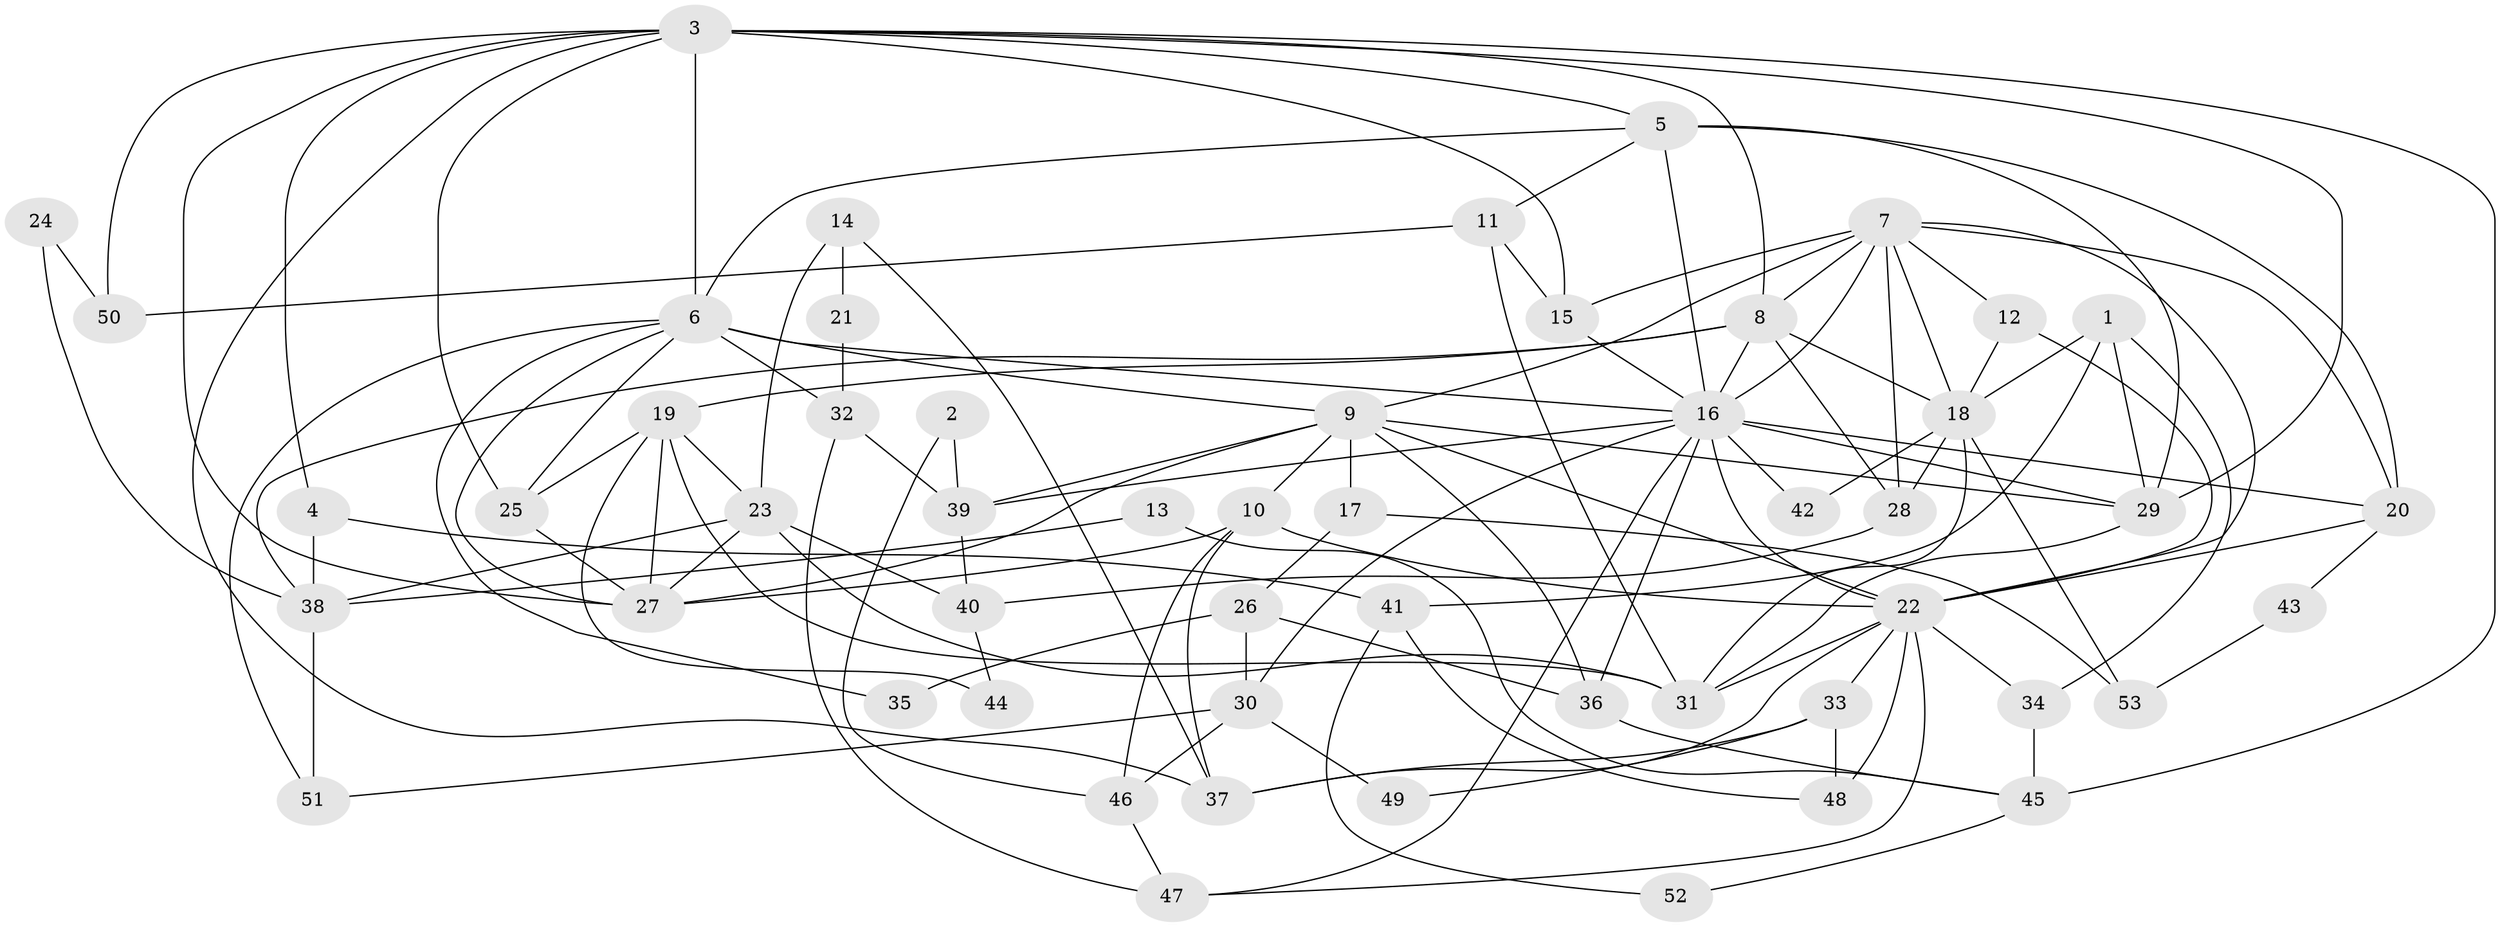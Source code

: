 // original degree distribution, {4: 0.3068181818181818, 2: 0.125, 3: 0.22727272727272727, 6: 0.11363636363636363, 5: 0.2159090909090909, 7: 0.011363636363636364}
// Generated by graph-tools (version 1.1) at 2025/50/03/04/25 22:50:49]
// undirected, 53 vertices, 125 edges
graph export_dot {
  node [color=gray90,style=filled];
  1;
  2;
  3;
  4;
  5;
  6;
  7;
  8;
  9;
  10;
  11;
  12;
  13;
  14;
  15;
  16;
  17;
  18;
  19;
  20;
  21;
  22;
  23;
  24;
  25;
  26;
  27;
  28;
  29;
  30;
  31;
  32;
  33;
  34;
  35;
  36;
  37;
  38;
  39;
  40;
  41;
  42;
  43;
  44;
  45;
  46;
  47;
  48;
  49;
  50;
  51;
  52;
  53;
  1 -- 18 [weight=1.0];
  1 -- 29 [weight=1.0];
  1 -- 34 [weight=1.0];
  1 -- 41 [weight=1.0];
  2 -- 39 [weight=1.0];
  2 -- 46 [weight=1.0];
  3 -- 4 [weight=1.0];
  3 -- 5 [weight=2.0];
  3 -- 6 [weight=2.0];
  3 -- 8 [weight=1.0];
  3 -- 15 [weight=1.0];
  3 -- 25 [weight=1.0];
  3 -- 27 [weight=1.0];
  3 -- 29 [weight=1.0];
  3 -- 37 [weight=1.0];
  3 -- 45 [weight=1.0];
  3 -- 50 [weight=1.0];
  4 -- 38 [weight=1.0];
  4 -- 41 [weight=1.0];
  5 -- 6 [weight=1.0];
  5 -- 11 [weight=1.0];
  5 -- 16 [weight=2.0];
  5 -- 20 [weight=1.0];
  5 -- 29 [weight=1.0];
  6 -- 9 [weight=2.0];
  6 -- 16 [weight=1.0];
  6 -- 25 [weight=1.0];
  6 -- 27 [weight=2.0];
  6 -- 32 [weight=1.0];
  6 -- 35 [weight=1.0];
  6 -- 51 [weight=1.0];
  7 -- 8 [weight=1.0];
  7 -- 9 [weight=1.0];
  7 -- 12 [weight=1.0];
  7 -- 15 [weight=1.0];
  7 -- 16 [weight=1.0];
  7 -- 18 [weight=1.0];
  7 -- 20 [weight=1.0];
  7 -- 22 [weight=1.0];
  7 -- 28 [weight=1.0];
  8 -- 16 [weight=3.0];
  8 -- 18 [weight=1.0];
  8 -- 19 [weight=1.0];
  8 -- 28 [weight=1.0];
  8 -- 38 [weight=1.0];
  9 -- 10 [weight=2.0];
  9 -- 17 [weight=1.0];
  9 -- 22 [weight=3.0];
  9 -- 27 [weight=2.0];
  9 -- 29 [weight=1.0];
  9 -- 36 [weight=2.0];
  9 -- 39 [weight=1.0];
  10 -- 22 [weight=1.0];
  10 -- 27 [weight=1.0];
  10 -- 37 [weight=1.0];
  10 -- 46 [weight=1.0];
  11 -- 15 [weight=1.0];
  11 -- 31 [weight=1.0];
  11 -- 50 [weight=1.0];
  12 -- 18 [weight=1.0];
  12 -- 22 [weight=1.0];
  13 -- 38 [weight=1.0];
  13 -- 45 [weight=1.0];
  14 -- 21 [weight=1.0];
  14 -- 23 [weight=1.0];
  14 -- 37 [weight=1.0];
  15 -- 16 [weight=1.0];
  16 -- 20 [weight=1.0];
  16 -- 22 [weight=1.0];
  16 -- 29 [weight=1.0];
  16 -- 30 [weight=1.0];
  16 -- 36 [weight=1.0];
  16 -- 39 [weight=1.0];
  16 -- 42 [weight=1.0];
  16 -- 47 [weight=1.0];
  17 -- 26 [weight=1.0];
  17 -- 53 [weight=1.0];
  18 -- 28 [weight=1.0];
  18 -- 31 [weight=1.0];
  18 -- 42 [weight=1.0];
  18 -- 53 [weight=1.0];
  19 -- 23 [weight=1.0];
  19 -- 25 [weight=1.0];
  19 -- 27 [weight=2.0];
  19 -- 31 [weight=1.0];
  19 -- 44 [weight=1.0];
  20 -- 22 [weight=1.0];
  20 -- 43 [weight=1.0];
  21 -- 32 [weight=1.0];
  22 -- 31 [weight=1.0];
  22 -- 33 [weight=1.0];
  22 -- 34 [weight=1.0];
  22 -- 37 [weight=1.0];
  22 -- 47 [weight=1.0];
  22 -- 48 [weight=1.0];
  23 -- 27 [weight=1.0];
  23 -- 31 [weight=1.0];
  23 -- 38 [weight=1.0];
  23 -- 40 [weight=1.0];
  24 -- 38 [weight=1.0];
  24 -- 50 [weight=1.0];
  25 -- 27 [weight=1.0];
  26 -- 30 [weight=1.0];
  26 -- 35 [weight=1.0];
  26 -- 36 [weight=1.0];
  28 -- 40 [weight=1.0];
  29 -- 31 [weight=1.0];
  30 -- 46 [weight=1.0];
  30 -- 49 [weight=1.0];
  30 -- 51 [weight=1.0];
  32 -- 39 [weight=1.0];
  32 -- 47 [weight=1.0];
  33 -- 37 [weight=1.0];
  33 -- 48 [weight=1.0];
  33 -- 49 [weight=1.0];
  34 -- 45 [weight=1.0];
  36 -- 45 [weight=1.0];
  38 -- 51 [weight=1.0];
  39 -- 40 [weight=1.0];
  40 -- 44 [weight=1.0];
  41 -- 48 [weight=1.0];
  41 -- 52 [weight=1.0];
  43 -- 53 [weight=1.0];
  45 -- 52 [weight=1.0];
  46 -- 47 [weight=1.0];
}
